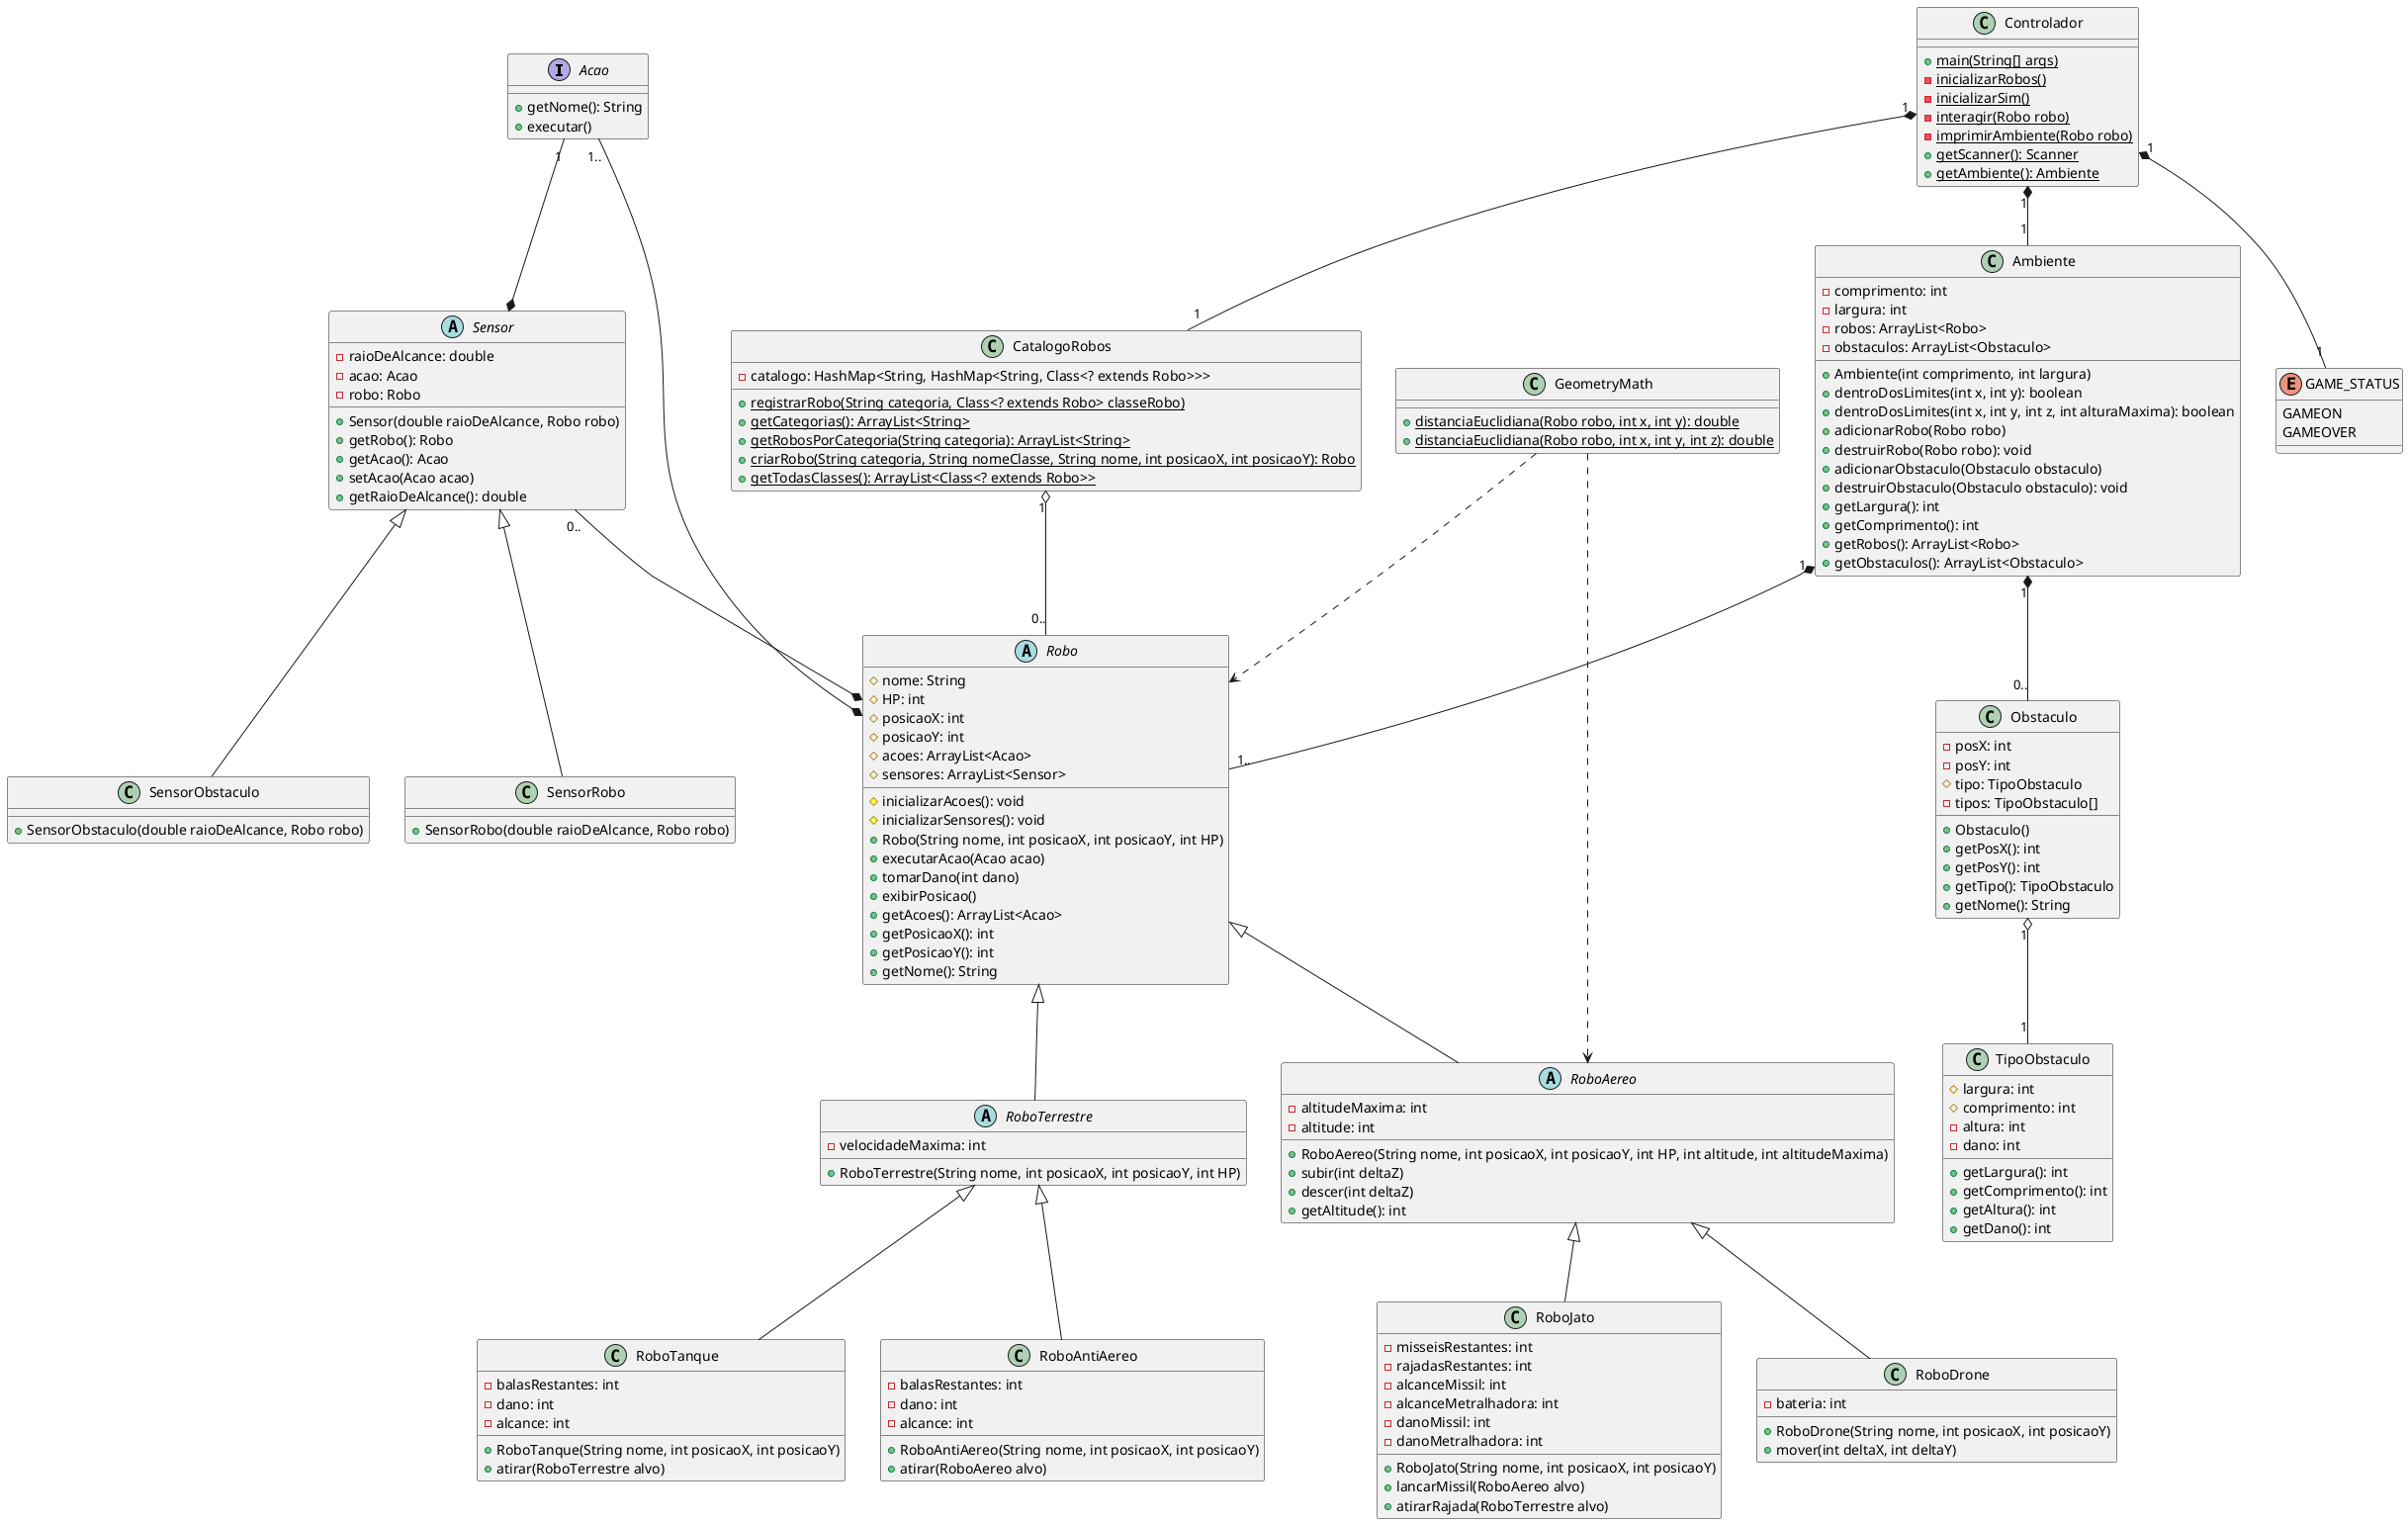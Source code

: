 @startuml diagram


' Diagrama de Acao
interface Acao {
    +getNome(): String
    +executar()
}

Acao "1.." --* Robo
Acao "1" --* Sensor

' Diagrama de CatalogoRobos
class CatalogoRobos {
    -catalogo: HashMap<String, HashMap<String, Class<? extends Robo>>>
    {static} +registrarRobo(String categoria, Class<? extends Robo> classeRobo)
    {static} +getCategorias(): ArrayList<String>
    {static} +getRobosPorCategoria(String categoria): ArrayList<String>
    {static} +criarRobo(String categoria, String nomeClasse, String nome, int posicaoX, int posicaoY): Robo
    {static} +getTodasClasses(): ArrayList<Class<? extends Robo>>
}

CatalogoRobos "1" o-- "0.." Robo

' Diagrama de GeometryMath
class GeometryMath {
    {static} +distanciaEuclidiana(Robo robo, int x, int y): double
    {static} +distanciaEuclidiana(Robo robo, int x, int y, int z): double
}

GeometryMath ..> Robo
GeometryMath ..> RoboAereo

' Diagrama de Ambiente
class Ambiente {
    -comprimento: int
    -largura: int
    -robos: ArrayList<Robo>
    -obstaculos: ArrayList<Obstaculo>
    +Ambiente(int comprimento, int largura)
    +dentroDosLimites(int x, int y): boolean
    +dentroDosLimites(int x, int y, int z, int alturaMaxima): boolean
    +adicionarRobo(Robo robo)
    +destruirRobo(Robo robo): void
    +adicionarObstaculo(Obstaculo obstaculo)
    +destruirObstaculo(Obstaculo obstaculo): void
    +getLargura(): int
    +getComprimento(): int
    +getRobos(): ArrayList<Robo>
    +getObstaculos(): ArrayList<Obstaculo>
}

Ambiente "1" *-- "1.." Robo
Ambiente "1" *-- "0.." Obstaculo

' Diagrama de Obstaculo e TipoObstaculo
class Obstaculo {
    -posX: int
    -posY: int
    #tipo: TipoObstaculo
    -tipos: TipoObstaculo[]
    +Obstaculo()
    +getPosX(): int
    +getPosY(): int
    +getTipo(): TipoObstaculo
    +getNome(): String
}

class TipoObstaculo {
    #largura: int
    #comprimento: int
    -altura: int
    -dano: int
    +getLargura(): int
    +getComprimento(): int
    +getAltura(): int
    +getDano(): int
}

Obstaculo "1" o-- "1" TipoObstaculo

' Diagrama de Robo e suas subclasses
abstract class Robo {
    #nome: String
    #HP: int
    #posicaoX: int
    #posicaoY: int
    #acoes: ArrayList<Acao>
    #sensores: ArrayList<Sensor>
    #inicializarAcoes(): void
    #inicializarSensores(): void
    +Robo(String nome, int posicaoX, int posicaoY, int HP)
    +executarAcao(Acao acao)
    +tomarDano(int dano)
    +exibirPosicao()
    +getAcoes(): ArrayList<Acao>
    +getPosicaoX(): int
    +getPosicaoY(): int
    +getNome(): String
}

abstract class RoboTerrestre {
    -velocidadeMaxima: int
    +RoboTerrestre(String nome, int posicaoX, int posicaoY, int HP)
}

class RoboTanque {
    -balasRestantes: int
    -dano: int
    -alcance: int
    +RoboTanque(String nome, int posicaoX, int posicaoY)
    +atirar(RoboTerrestre alvo)
}

class RoboAntiAereo {
    -balasRestantes: int
    -dano: int
    -alcance: int
    +RoboAntiAereo(String nome, int posicaoX, int posicaoY)
    +atirar(RoboAereo alvo)
}

abstract class RoboAereo {
    -altitudeMaxima: int
    -altitude: int
    +RoboAereo(String nome, int posicaoX, int posicaoY, int HP, int altitude, int altitudeMaxima)
    +subir(int deltaZ)
    +descer(int deltaZ)
    +getAltitude(): int
}

class RoboJato {
    -misseisRestantes: int
    -rajadasRestantes: int
    -alcanceMissil: int
    -alcanceMetralhadora: int
    -danoMissil: int
    -danoMetralhadora: int
    +RoboJato(String nome, int posicaoX, int posicaoY)
    +lancarMissil(RoboAereo alvo)
    +atirarRajada(RoboTerrestre alvo)
}

class RoboDrone {
    -bateria: int
    +RoboDrone(String nome, int posicaoX, int posicaoY)
    +mover(int deltaX, int deltaY)
}

Robo <|-- RoboTerrestre
Robo <|-- RoboAereo
RoboTerrestre <|-- RoboTanque
RoboTerrestre <|-- RoboAntiAereo
RoboAereo <|-- RoboJato
RoboAereo <|-- RoboDrone

' Diagrama de Sensor e suas subclasses
abstract class Sensor {
    -raioDeAlcance: double
    -acao: Acao
    -robo: Robo
    +Sensor(double raioDeAlcance, Robo robo)
    +getRobo(): Robo
    +getAcao(): Acao
    +setAcao(Acao acao)
    +getRaioDeAlcance(): double
}

class SensorRobo {
    +SensorRobo(double raioDeAlcance, Robo robo)
}

class SensorObstaculo {
    +SensorObstaculo(double raioDeAlcance, Robo robo)
}

Sensor <|-- SensorRobo
Sensor <|-- SensorObstaculo

Sensor "0.." --* Robo

' Diagrama de Controlador
class Controlador {
    {static} +main(String[] args)
    {static} -inicializarRobos()
    {static} -inicializarSim()
    {static} -interagir(Robo robo)
    {static} -imprimirAmbiente(Robo robo)
    {static} +getScanner(): Scanner
    {static} +getAmbiente(): Ambiente
}

enum GAME_STATUS {
    GAMEON
    GAMEOVER
}

Controlador "1" *-- "1" GAME_STATUS
Controlador "1" *-- "1" Ambiente
Controlador "1" *-- "1" CatalogoRobos

@enduml
